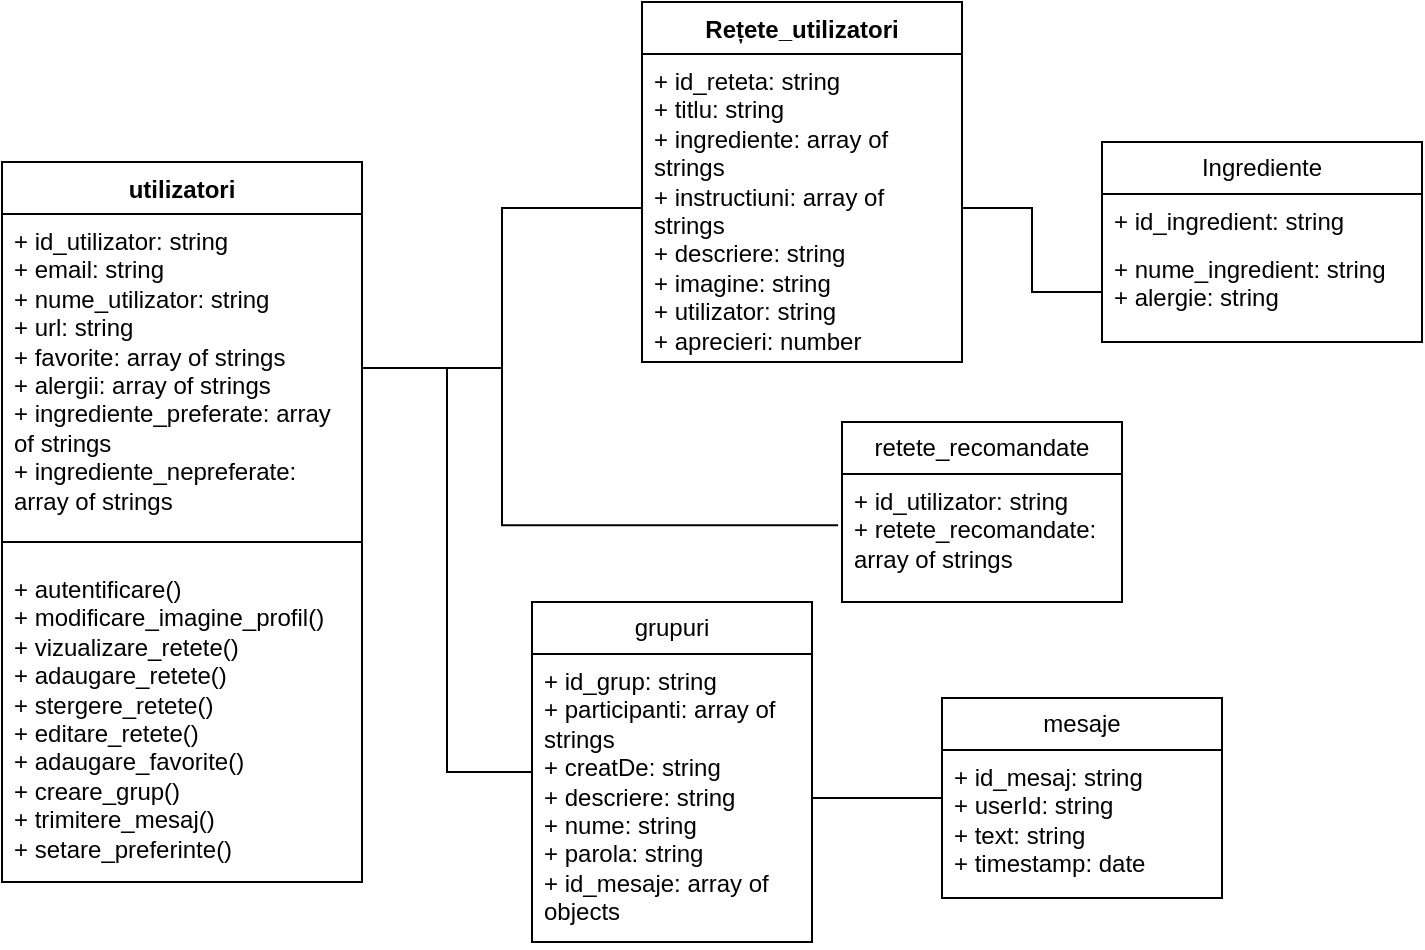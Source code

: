 <mxfile version="24.4.13" type="github">
  <diagram name="Page-1" id="Sl4bMESCybcM2zydKUfu">
    <mxGraphModel dx="2074" dy="1142" grid="1" gridSize="10" guides="1" tooltips="1" connect="1" arrows="1" fold="1" page="1" pageScale="1" pageWidth="850" pageHeight="1100" math="0" shadow="0">
      <root>
        <mxCell id="0" />
        <mxCell id="1" parent="0" />
        <mxCell id="VYxgi8DJ1EGcQXLoV0i3-1" value="utilizatori" style="swimlane;fontStyle=1;align=center;verticalAlign=top;childLayout=stackLayout;horizontal=1;startSize=26;horizontalStack=0;resizeParent=1;resizeParentMax=0;resizeLast=0;collapsible=1;marginBottom=0;whiteSpace=wrap;html=1;" parent="1" vertex="1">
          <mxGeometry x="90" y="190" width="180" height="360" as="geometry" />
        </mxCell>
        <mxCell id="VYxgi8DJ1EGcQXLoV0i3-2" value="+ id_utilizator: string&lt;div&gt;+ email: string&lt;/div&gt;&lt;div&gt;+ nume_utilizator: string&lt;/div&gt;&lt;div&gt;+ url: string&lt;/div&gt;&lt;div&gt;+ favorite: array of strings&lt;/div&gt;&lt;div&gt;+ alergii: array of strings&lt;/div&gt;&lt;div&gt;+ ingrediente_preferate: array of strings&lt;/div&gt;&lt;div&gt;+ ingrediente_nepreferate: array of strings&lt;br&gt;&lt;/div&gt;" style="text;strokeColor=none;fillColor=none;align=left;verticalAlign=top;spacingLeft=4;spacingRight=4;overflow=hidden;rotatable=0;points=[[0,0.5],[1,0.5]];portConstraint=eastwest;whiteSpace=wrap;html=1;" parent="VYxgi8DJ1EGcQXLoV0i3-1" vertex="1">
          <mxGeometry y="26" width="180" height="154" as="geometry" />
        </mxCell>
        <mxCell id="VYxgi8DJ1EGcQXLoV0i3-3" value="" style="line;strokeWidth=1;fillColor=none;align=left;verticalAlign=middle;spacingTop=-1;spacingLeft=3;spacingRight=3;rotatable=0;labelPosition=right;points=[];portConstraint=eastwest;strokeColor=inherit;" parent="VYxgi8DJ1EGcQXLoV0i3-1" vertex="1">
          <mxGeometry y="180" width="180" height="20" as="geometry" />
        </mxCell>
        <mxCell id="VYxgi8DJ1EGcQXLoV0i3-4" value="+ autentificare()&lt;div&gt;+ modificare_imagine_profil()&lt;/div&gt;&lt;div&gt;+ vizualizare_retete()&lt;/div&gt;&lt;div&gt;+ adaugare_retete()&lt;/div&gt;&lt;div&gt;+ stergere_retete()&lt;/div&gt;&lt;div&gt;+ editare_retete()&lt;/div&gt;&lt;div&gt;+ adaugare_favorite()&lt;/div&gt;&lt;div&gt;+ creare_grup()&lt;/div&gt;&lt;div&gt;+ trimitere_mesaj()&lt;/div&gt;&lt;div&gt;+ setare_preferinte()&lt;br&gt;&lt;/div&gt;" style="text;strokeColor=none;fillColor=none;align=left;verticalAlign=top;spacingLeft=4;spacingRight=4;overflow=hidden;rotatable=0;points=[[0,0.5],[1,0.5]];portConstraint=eastwest;whiteSpace=wrap;html=1;" parent="VYxgi8DJ1EGcQXLoV0i3-1" vertex="1">
          <mxGeometry y="200" width="180" height="160" as="geometry" />
        </mxCell>
        <mxCell id="VYxgi8DJ1EGcQXLoV0i3-5" value="Rețete_utilizatori" style="swimlane;fontStyle=1;align=center;verticalAlign=top;childLayout=stackLayout;horizontal=1;startSize=26;horizontalStack=0;resizeParent=1;resizeParentMax=0;resizeLast=0;collapsible=1;marginBottom=0;whiteSpace=wrap;html=1;" parent="1" vertex="1">
          <mxGeometry x="410" y="110" width="160" height="180" as="geometry" />
        </mxCell>
        <mxCell id="VYxgi8DJ1EGcQXLoV0i3-6" value="+ id_reteta: string&lt;div&gt;+ titlu: string&lt;/div&gt;&lt;div&gt;+ ingrediente: array of strings&lt;/div&gt;&lt;div&gt;+ instructiuni: array of strings&lt;/div&gt;&lt;div&gt;+ descriere: string&lt;/div&gt;&lt;div&gt;+ imagine: string&lt;br&gt;&lt;/div&gt;&lt;div&gt;+ utilizator: string&lt;/div&gt;&lt;div&gt;+ aprecieri: number&lt;br&gt;&lt;/div&gt;" style="text;strokeColor=none;fillColor=none;align=left;verticalAlign=top;spacingLeft=4;spacingRight=4;overflow=hidden;rotatable=0;points=[[0,0.5],[1,0.5]];portConstraint=eastwest;whiteSpace=wrap;html=1;" parent="VYxgi8DJ1EGcQXLoV0i3-5" vertex="1">
          <mxGeometry y="26" width="160" height="154" as="geometry" />
        </mxCell>
        <mxCell id="VYxgi8DJ1EGcQXLoV0i3-9" value="Ingrediente" style="swimlane;fontStyle=0;childLayout=stackLayout;horizontal=1;startSize=26;fillColor=none;horizontalStack=0;resizeParent=1;resizeParentMax=0;resizeLast=0;collapsible=1;marginBottom=0;whiteSpace=wrap;html=1;" parent="1" vertex="1">
          <mxGeometry x="640" y="180" width="160" height="100" as="geometry" />
        </mxCell>
        <mxCell id="VYxgi8DJ1EGcQXLoV0i3-10" value="+ id_ingredient: string" style="text;strokeColor=none;fillColor=none;align=left;verticalAlign=top;spacingLeft=4;spacingRight=4;overflow=hidden;rotatable=0;points=[[0,0.5],[1,0.5]];portConstraint=eastwest;whiteSpace=wrap;html=1;" parent="VYxgi8DJ1EGcQXLoV0i3-9" vertex="1">
          <mxGeometry y="26" width="160" height="24" as="geometry" />
        </mxCell>
        <mxCell id="VYxgi8DJ1EGcQXLoV0i3-32" value="&lt;div&gt;+ nume_ingredient: string&lt;/div&gt;&lt;div&gt;+ alergie: string&lt;br&gt;&lt;/div&gt;" style="text;strokeColor=none;fillColor=none;align=left;verticalAlign=top;spacingLeft=4;spacingRight=4;overflow=hidden;rotatable=0;points=[[0,0.5],[1,0.5]];portConstraint=eastwest;whiteSpace=wrap;html=1;" parent="VYxgi8DJ1EGcQXLoV0i3-9" vertex="1">
          <mxGeometry y="50" width="160" height="50" as="geometry" />
        </mxCell>
        <mxCell id="VYxgi8DJ1EGcQXLoV0i3-18" value="grupuri" style="swimlane;fontStyle=0;childLayout=stackLayout;horizontal=1;startSize=26;fillColor=none;horizontalStack=0;resizeParent=1;resizeParentMax=0;resizeLast=0;collapsible=1;marginBottom=0;whiteSpace=wrap;html=1;" parent="1" vertex="1">
          <mxGeometry x="355" y="410" width="140" height="170" as="geometry" />
        </mxCell>
        <mxCell id="VYxgi8DJ1EGcQXLoV0i3-19" value="+ id_grup: string&lt;div&gt;+ participanti: array of strings&lt;/div&gt;&lt;div&gt;+ creatDe: string&lt;/div&gt;&lt;div&gt;+ descriere: string&lt;/div&gt;&lt;div&gt;+ nume: string&lt;/div&gt;&lt;div&gt;+ parola: string&lt;br&gt;&lt;/div&gt;&lt;div&gt;+ id_mesaje: array of objects&lt;/div&gt;" style="text;strokeColor=none;fillColor=none;align=left;verticalAlign=top;spacingLeft=4;spacingRight=4;overflow=hidden;rotatable=0;points=[[0,0.5],[1,0.5]];portConstraint=eastwest;whiteSpace=wrap;html=1;" parent="VYxgi8DJ1EGcQXLoV0i3-18" vertex="1">
          <mxGeometry y="26" width="140" height="144" as="geometry" />
        </mxCell>
        <mxCell id="VYxgi8DJ1EGcQXLoV0i3-26" value="mesaje" style="swimlane;fontStyle=0;childLayout=stackLayout;horizontal=1;startSize=26;fillColor=none;horizontalStack=0;resizeParent=1;resizeParentMax=0;resizeLast=0;collapsible=1;marginBottom=0;whiteSpace=wrap;html=1;" parent="1" vertex="1">
          <mxGeometry x="560" y="458" width="140" height="100" as="geometry" />
        </mxCell>
        <mxCell id="VYxgi8DJ1EGcQXLoV0i3-27" value="+ id_mesaj: string&lt;div&gt;+ userId: string&lt;/div&gt;&lt;div&gt;+ text: string&lt;/div&gt;&lt;div&gt;+ timestamp: date&lt;/div&gt;" style="text;strokeColor=none;fillColor=none;align=left;verticalAlign=top;spacingLeft=4;spacingRight=4;overflow=hidden;rotatable=0;points=[[0,0.5],[1,0.5]];portConstraint=eastwest;whiteSpace=wrap;html=1;" parent="VYxgi8DJ1EGcQXLoV0i3-26" vertex="1">
          <mxGeometry y="26" width="140" height="74" as="geometry" />
        </mxCell>
        <mxCell id="VYxgi8DJ1EGcQXLoV0i3-31" style="edgeStyle=orthogonalEdgeStyle;rounded=0;orthogonalLoop=1;jettySize=auto;html=1;entryX=0;entryY=0.75;entryDx=0;entryDy=0;startArrow=none;endArrow=none;" parent="1" source="VYxgi8DJ1EGcQXLoV0i3-6" target="VYxgi8DJ1EGcQXLoV0i3-9" edge="1">
          <mxGeometry relative="1" as="geometry">
            <mxPoint x="640" y="240" as="targetPoint" />
          </mxGeometry>
        </mxCell>
        <mxCell id="lhyksnL9ixexXpEOHxSJ-4" style="rounded=0;orthogonalLoop=1;jettySize=auto;html=1;exitX=1;exitY=0.5;exitDx=0;exitDy=0;entryX=0;entryY=0.5;entryDx=0;entryDy=0;strokeColor=default;edgeStyle=orthogonalEdgeStyle;verticalAlign=bottom;horizontal=1;startArrow=none;endArrow=none;" parent="1" source="VYxgi8DJ1EGcQXLoV0i3-2" target="VYxgi8DJ1EGcQXLoV0i3-6" edge="1">
          <mxGeometry relative="1" as="geometry" />
        </mxCell>
        <mxCell id="lhyksnL9ixexXpEOHxSJ-5" value="retete_recomandate" style="swimlane;fontStyle=0;childLayout=stackLayout;horizontal=1;startSize=26;fillColor=none;horizontalStack=0;resizeParent=1;resizeParentMax=0;resizeLast=0;collapsible=1;marginBottom=0;whiteSpace=wrap;html=1;" parent="1" vertex="1">
          <mxGeometry x="510" y="320" width="140" height="90" as="geometry" />
        </mxCell>
        <mxCell id="lhyksnL9ixexXpEOHxSJ-6" value="&lt;div&gt;+ id_utilizator: string&lt;/div&gt;&lt;div&gt;+ retete_recomandate: array of strings&lt;/div&gt;&lt;div&gt;&lt;br&gt;&lt;/div&gt;" style="text;strokeColor=none;fillColor=none;align=left;verticalAlign=top;spacingLeft=4;spacingRight=4;overflow=hidden;rotatable=0;points=[[0,0.5],[1,0.5]];portConstraint=eastwest;whiteSpace=wrap;html=1;" parent="lhyksnL9ixexXpEOHxSJ-5" vertex="1">
          <mxGeometry y="26" width="140" height="64" as="geometry" />
        </mxCell>
        <mxCell id="lhyksnL9ixexXpEOHxSJ-7" style="edgeStyle=orthogonalEdgeStyle;rounded=0;orthogonalLoop=1;jettySize=auto;html=1;entryX=-0.014;entryY=0.4;entryDx=0;entryDy=0;entryPerimeter=0;startArrow=none;endArrow=none;" parent="1" source="VYxgi8DJ1EGcQXLoV0i3-2" target="lhyksnL9ixexXpEOHxSJ-6" edge="1">
          <mxGeometry relative="1" as="geometry">
            <Array as="points">
              <mxPoint x="340" y="293" />
              <mxPoint x="340" y="372" />
            </Array>
          </mxGeometry>
        </mxCell>
        <mxCell id="lhyksnL9ixexXpEOHxSJ-8" style="edgeStyle=orthogonalEdgeStyle;rounded=0;orthogonalLoop=1;jettySize=auto;html=1;exitX=1;exitY=0.5;exitDx=0;exitDy=0;entryX=0;entryY=0.5;entryDx=0;entryDy=0;startArrow=none;endArrow=none;" parent="1" source="VYxgi8DJ1EGcQXLoV0i3-19" target="VYxgi8DJ1EGcQXLoV0i3-26" edge="1">
          <mxGeometry relative="1" as="geometry" />
        </mxCell>
        <mxCell id="lhyksnL9ixexXpEOHxSJ-9" style="edgeStyle=orthogonalEdgeStyle;rounded=0;orthogonalLoop=1;jettySize=auto;html=1;exitX=1;exitY=0.5;exitDx=0;exitDy=0;entryX=0;entryY=0.5;entryDx=0;entryDy=0;startArrow=none;endArrow=none;" parent="1" source="VYxgi8DJ1EGcQXLoV0i3-2" target="VYxgi8DJ1EGcQXLoV0i3-18" edge="1">
          <mxGeometry relative="1" as="geometry" />
        </mxCell>
      </root>
    </mxGraphModel>
  </diagram>
</mxfile>
